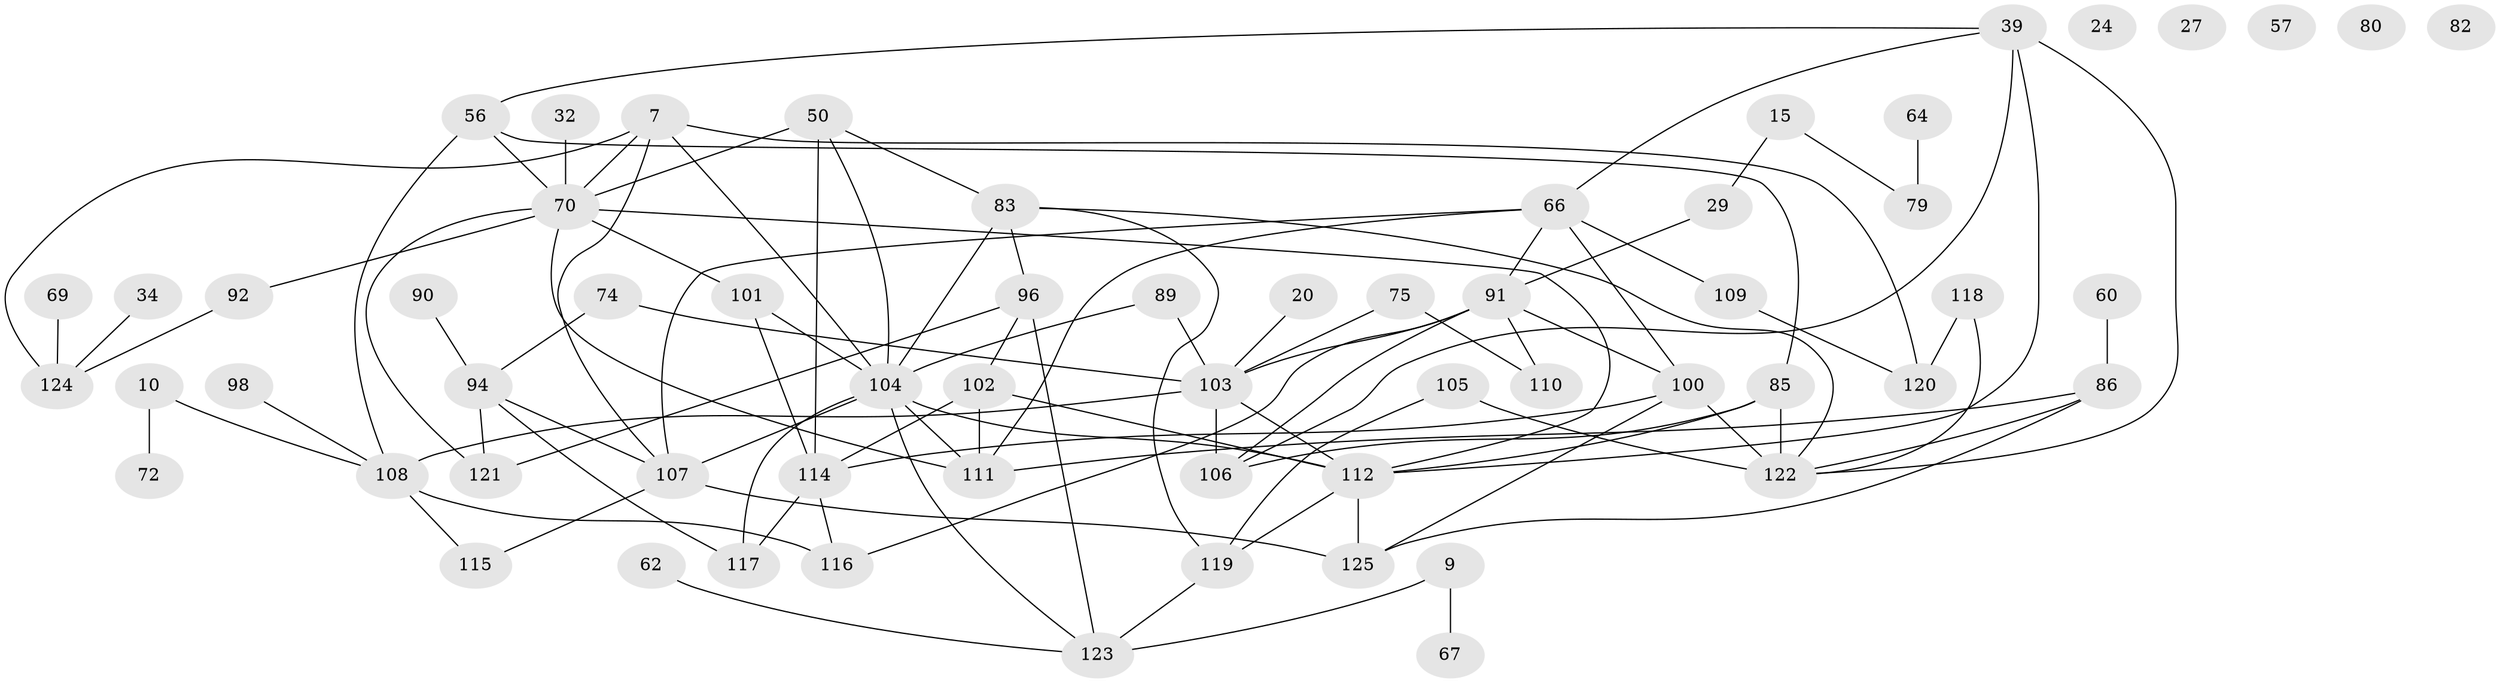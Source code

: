// original degree distribution, {2: 0.288, 3: 0.224, 1: 0.112, 4: 0.168, 6: 0.056, 0: 0.04, 5: 0.088, 7: 0.024}
// Generated by graph-tools (version 1.1) at 2025/43/03/04/25 21:43:30]
// undirected, 62 vertices, 101 edges
graph export_dot {
graph [start="1"]
  node [color=gray90,style=filled];
  7;
  9;
  10;
  15;
  20;
  24;
  27;
  29;
  32;
  34;
  39;
  50 [super="+8+41"];
  56;
  57;
  60;
  62;
  64;
  66 [super="+23+40"];
  67;
  69;
  70 [super="+53+65"];
  72;
  74 [super="+71"];
  75;
  79;
  80;
  82;
  83 [super="+42"];
  85 [super="+63"];
  86;
  89;
  90;
  91 [super="+73"];
  92;
  94 [super="+78"];
  96;
  98;
  100 [super="+5+48"];
  101 [super="+76"];
  102 [super="+31"];
  103 [super="+88"];
  104 [super="+37+97"];
  105;
  106 [super="+77"];
  107;
  108 [super="+22"];
  109;
  110;
  111 [super="+87"];
  112 [super="+35+45+81"];
  114 [super="+58+113"];
  115;
  116 [super="+99"];
  117;
  118;
  119;
  120 [super="+61+1"];
  121 [super="+84"];
  122 [super="+18"];
  123 [super="+38"];
  124;
  125;
  7 -- 70 [weight=2];
  7 -- 107;
  7 -- 120;
  7 -- 124;
  7 -- 104;
  9 -- 67;
  9 -- 123;
  10 -- 72;
  10 -- 108;
  15 -- 29;
  15 -- 79;
  20 -- 103;
  29 -- 91;
  32 -- 70;
  34 -- 124;
  39 -- 56;
  39 -- 106;
  39 -- 122;
  39 -- 66;
  39 -- 112 [weight=2];
  50 -- 104;
  50 -- 114 [weight=2];
  50 -- 83 [weight=2];
  50 -- 70 [weight=2];
  56 -- 85;
  56 -- 70;
  56 -- 108;
  60 -- 86;
  62 -- 123;
  64 -- 79;
  66 -- 100 [weight=3];
  66 -- 91 [weight=2];
  66 -- 107 [weight=2];
  66 -- 109;
  66 -- 111;
  69 -- 124;
  70 -- 92;
  70 -- 112;
  70 -- 111;
  70 -- 101 [weight=2];
  70 -- 121;
  74 -- 94;
  74 -- 103;
  75 -- 110;
  75 -- 103;
  83 -- 96;
  83 -- 119;
  83 -- 122;
  83 -- 104;
  85 -- 112;
  85 -- 122;
  85 -- 106;
  86 -- 122;
  86 -- 125;
  86 -- 111;
  89 -- 104;
  89 -- 103;
  90 -- 94;
  91 -- 100;
  91 -- 116;
  91 -- 106;
  91 -- 110 [weight=2];
  91 -- 103;
  92 -- 124;
  94 -- 117;
  94 -- 107;
  94 -- 121;
  96 -- 102 [weight=2];
  96 -- 121;
  96 -- 123;
  98 -- 108;
  100 -- 122 [weight=3];
  100 -- 125;
  100 -- 114;
  101 -- 114 [weight=2];
  101 -- 104 [weight=2];
  102 -- 114;
  102 -- 111;
  102 -- 112;
  103 -- 106;
  103 -- 112 [weight=3];
  103 -- 108 [weight=2];
  104 -- 107;
  104 -- 111;
  104 -- 112 [weight=2];
  104 -- 117 [weight=2];
  104 -- 123;
  105 -- 119;
  105 -- 122;
  107 -- 115;
  107 -- 125;
  108 -- 115;
  108 -- 116;
  109 -- 120;
  112 -- 125;
  112 -- 119;
  114 -- 117 [weight=2];
  114 -- 116;
  118 -- 122;
  118 -- 120;
  119 -- 123;
}
